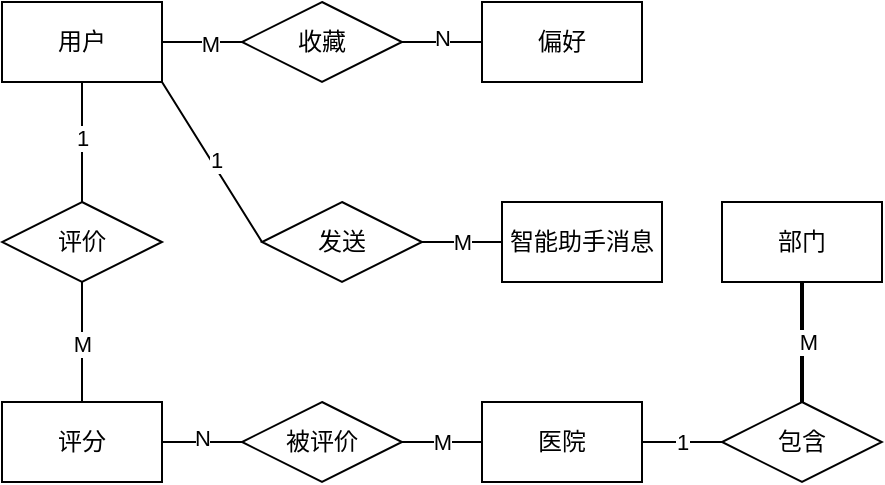 <mxfile version="26.2.8">
  <diagram name="Page-1" id="rUd7wC-9to7t8-ZexvKr">
    <mxGraphModel dx="1032" dy="502" grid="1" gridSize="10" guides="1" tooltips="1" connect="1" arrows="1" fold="1" page="1" pageScale="1" pageWidth="850" pageHeight="1100" math="0" shadow="0">
      <root>
        <mxCell id="0" />
        <mxCell id="1" parent="0" />
        <mxCell id="eim84Epl0ro-4GX3V2tv-52" style="edgeStyle=none;rounded=0;orthogonalLoop=1;jettySize=auto;html=1;exitX=1;exitY=1;exitDx=0;exitDy=0;entryX=0;entryY=0.5;entryDx=0;entryDy=0;shape=link;width=0;" edge="1" parent="1" source="eim84Epl0ro-4GX3V2tv-2" target="eim84Epl0ro-4GX3V2tv-51">
          <mxGeometry relative="1" as="geometry" />
        </mxCell>
        <mxCell id="eim84Epl0ro-4GX3V2tv-63" value="1" style="edgeLabel;html=1;align=center;verticalAlign=middle;resizable=0;points=[];" vertex="1" connectable="0" parent="eim84Epl0ro-4GX3V2tv-52">
          <mxGeometry x="-0.001" y="2" relative="1" as="geometry">
            <mxPoint as="offset" />
          </mxGeometry>
        </mxCell>
        <mxCell id="eim84Epl0ro-4GX3V2tv-2" value="用户" style="rounded=0;whiteSpace=wrap;html=1;" vertex="1" parent="1">
          <mxGeometry x="40" y="120" width="80" height="40" as="geometry" />
        </mxCell>
        <mxCell id="eim84Epl0ro-4GX3V2tv-4" value="智能助手消息" style="rounded=0;whiteSpace=wrap;html=1;" vertex="1" parent="1">
          <mxGeometry x="290" y="220" width="80" height="40" as="geometry" />
        </mxCell>
        <mxCell id="eim84Epl0ro-4GX3V2tv-5" value="偏好" style="rounded=0;whiteSpace=wrap;html=1;" vertex="1" parent="1">
          <mxGeometry x="280" y="120" width="80" height="40" as="geometry" />
        </mxCell>
        <mxCell id="eim84Epl0ro-4GX3V2tv-57" style="edgeStyle=none;rounded=0;orthogonalLoop=1;jettySize=auto;html=1;exitX=1;exitY=0.5;exitDx=0;exitDy=0;entryX=0;entryY=0.5;entryDx=0;entryDy=0;shape=link;width=0;" edge="1" parent="1" source="eim84Epl0ro-4GX3V2tv-6" target="eim84Epl0ro-4GX3V2tv-58">
          <mxGeometry relative="1" as="geometry">
            <mxPoint x="150" y="340" as="targetPoint" />
          </mxGeometry>
        </mxCell>
        <mxCell id="eim84Epl0ro-4GX3V2tv-64" value="N" style="edgeLabel;html=1;align=center;verticalAlign=middle;resizable=0;points=[];" vertex="1" connectable="0" parent="eim84Epl0ro-4GX3V2tv-57">
          <mxGeometry x="-0.025" y="2" relative="1" as="geometry">
            <mxPoint as="offset" />
          </mxGeometry>
        </mxCell>
        <mxCell id="eim84Epl0ro-4GX3V2tv-6" value="评分" style="rounded=0;whiteSpace=wrap;html=1;" vertex="1" parent="1">
          <mxGeometry x="40" y="320" width="80" height="40" as="geometry" />
        </mxCell>
        <mxCell id="eim84Epl0ro-4GX3V2tv-7" value="部门" style="rounded=0;whiteSpace=wrap;html=1;" vertex="1" parent="1">
          <mxGeometry x="400" y="220" width="80" height="40" as="geometry" />
        </mxCell>
        <mxCell id="eim84Epl0ro-4GX3V2tv-62" value="1" style="edgeStyle=none;rounded=0;orthogonalLoop=1;jettySize=auto;html=1;exitX=1;exitY=0.5;exitDx=0;exitDy=0;entryX=0;entryY=0.5;entryDx=0;entryDy=0;shape=link;width=0;" edge="1" parent="1" source="eim84Epl0ro-4GX3V2tv-8" target="eim84Epl0ro-4GX3V2tv-54">
          <mxGeometry relative="1" as="geometry" />
        </mxCell>
        <mxCell id="eim84Epl0ro-4GX3V2tv-71" value="M" style="edgeStyle=none;rounded=0;orthogonalLoop=1;jettySize=auto;html=1;exitX=0;exitY=0.5;exitDx=0;exitDy=0;entryX=1;entryY=0.5;entryDx=0;entryDy=0;shape=link;width=0;" edge="1" parent="1" source="eim84Epl0ro-4GX3V2tv-8" target="eim84Epl0ro-4GX3V2tv-58">
          <mxGeometry relative="1" as="geometry" />
        </mxCell>
        <mxCell id="eim84Epl0ro-4GX3V2tv-8" value="医院" style="rounded=0;whiteSpace=wrap;html=1;" vertex="1" parent="1">
          <mxGeometry x="280" y="320" width="80" height="40" as="geometry" />
        </mxCell>
        <mxCell id="eim84Epl0ro-4GX3V2tv-20" value="评价" style="rhombus;whiteSpace=wrap;html=1;" vertex="1" parent="1">
          <mxGeometry x="40" y="220" width="80" height="40" as="geometry" />
        </mxCell>
        <mxCell id="eim84Epl0ro-4GX3V2tv-40" value="" style="endArrow=none;html=1;rounded=0;exitX=0.5;exitY=0;exitDx=0;exitDy=0;entryX=0.5;entryY=1;entryDx=0;entryDy=0;" edge="1" parent="1" source="eim84Epl0ro-4GX3V2tv-6" target="eim84Epl0ro-4GX3V2tv-20">
          <mxGeometry width="50" height="50" relative="1" as="geometry">
            <mxPoint x="430" y="290" as="sourcePoint" />
            <mxPoint x="480" y="240" as="targetPoint" />
          </mxGeometry>
        </mxCell>
        <mxCell id="eim84Epl0ro-4GX3V2tv-44" value="M" style="edgeLabel;html=1;align=center;verticalAlign=middle;resizable=0;points=[];" vertex="1" connectable="0" parent="eim84Epl0ro-4GX3V2tv-40">
          <mxGeometry x="-0.033" y="-3" relative="1" as="geometry">
            <mxPoint x="-3" as="offset" />
          </mxGeometry>
        </mxCell>
        <mxCell id="eim84Epl0ro-4GX3V2tv-41" value="" style="endArrow=none;html=1;rounded=0;exitX=0.5;exitY=0;exitDx=0;exitDy=0;entryX=0.5;entryY=1;entryDx=0;entryDy=0;" edge="1" parent="1" source="eim84Epl0ro-4GX3V2tv-20" target="eim84Epl0ro-4GX3V2tv-2">
          <mxGeometry width="50" height="50" relative="1" as="geometry">
            <mxPoint x="430" y="290" as="sourcePoint" />
            <mxPoint x="480" y="240" as="targetPoint" />
          </mxGeometry>
        </mxCell>
        <mxCell id="eim84Epl0ro-4GX3V2tv-43" value="1" style="edgeLabel;html=1;align=center;verticalAlign=middle;resizable=0;points=[];" vertex="1" connectable="0" parent="eim84Epl0ro-4GX3V2tv-41">
          <mxGeometry x="0.08" y="-2" relative="1" as="geometry">
            <mxPoint x="-2" as="offset" />
          </mxGeometry>
        </mxCell>
        <mxCell id="eim84Epl0ro-4GX3V2tv-47" style="rounded=0;orthogonalLoop=1;jettySize=auto;html=1;exitX=0;exitY=0.5;exitDx=0;exitDy=0;entryX=1;entryY=0.5;entryDx=0;entryDy=0;elbow=vertical;shape=link;width=0;" edge="1" parent="1" source="eim84Epl0ro-4GX3V2tv-45" target="eim84Epl0ro-4GX3V2tv-2">
          <mxGeometry relative="1" as="geometry" />
        </mxCell>
        <mxCell id="eim84Epl0ro-4GX3V2tv-49" value="M" style="edgeLabel;html=1;align=center;verticalAlign=middle;resizable=0;points=[];" vertex="1" connectable="0" parent="eim84Epl0ro-4GX3V2tv-47">
          <mxGeometry x="-0.125" y="1" relative="1" as="geometry">
            <mxPoint x="1" as="offset" />
          </mxGeometry>
        </mxCell>
        <mxCell id="eim84Epl0ro-4GX3V2tv-48" style="edgeStyle=none;rounded=0;orthogonalLoop=1;jettySize=auto;html=1;exitX=1;exitY=0.5;exitDx=0;exitDy=0;entryX=0;entryY=0.5;entryDx=0;entryDy=0;shape=link;width=0;" edge="1" parent="1" source="eim84Epl0ro-4GX3V2tv-45" target="eim84Epl0ro-4GX3V2tv-5">
          <mxGeometry relative="1" as="geometry" />
        </mxCell>
        <mxCell id="eim84Epl0ro-4GX3V2tv-50" value="N" style="edgeLabel;html=1;align=center;verticalAlign=middle;resizable=0;points=[];" vertex="1" connectable="0" parent="eim84Epl0ro-4GX3V2tv-48">
          <mxGeometry x="-0.025" y="2" relative="1" as="geometry">
            <mxPoint as="offset" />
          </mxGeometry>
        </mxCell>
        <mxCell id="eim84Epl0ro-4GX3V2tv-45" value="收藏" style="rhombus;whiteSpace=wrap;html=1;" vertex="1" parent="1">
          <mxGeometry x="160" y="120" width="80" height="40" as="geometry" />
        </mxCell>
        <mxCell id="eim84Epl0ro-4GX3V2tv-53" value="M" style="edgeStyle=none;rounded=0;orthogonalLoop=1;jettySize=auto;html=1;exitX=1;exitY=0.5;exitDx=0;exitDy=0;entryX=0;entryY=0.5;entryDx=0;entryDy=0;shape=link;width=0;" edge="1" parent="1" source="eim84Epl0ro-4GX3V2tv-51" target="eim84Epl0ro-4GX3V2tv-4">
          <mxGeometry relative="1" as="geometry" />
        </mxCell>
        <mxCell id="eim84Epl0ro-4GX3V2tv-51" value="发送" style="rhombus;whiteSpace=wrap;html=1;" vertex="1" parent="1">
          <mxGeometry x="170" y="220" width="80" height="40" as="geometry" />
        </mxCell>
        <mxCell id="eim84Epl0ro-4GX3V2tv-60" style="edgeStyle=none;rounded=0;orthogonalLoop=1;jettySize=auto;html=1;exitX=0.5;exitY=0;exitDx=0;exitDy=0;entryX=0.5;entryY=1;entryDx=0;entryDy=0;shape=link;width=-1;" edge="1" parent="1" source="eim84Epl0ro-4GX3V2tv-54" target="eim84Epl0ro-4GX3V2tv-7">
          <mxGeometry relative="1" as="geometry" />
        </mxCell>
        <mxCell id="eim84Epl0ro-4GX3V2tv-66" value="M" style="edgeLabel;html=1;align=center;verticalAlign=middle;resizable=0;points=[];" vertex="1" connectable="0" parent="eim84Epl0ro-4GX3V2tv-60">
          <mxGeometry y="-2" relative="1" as="geometry">
            <mxPoint x="1" as="offset" />
          </mxGeometry>
        </mxCell>
        <mxCell id="eim84Epl0ro-4GX3V2tv-54" value="包含" style="rhombus;whiteSpace=wrap;html=1;" vertex="1" parent="1">
          <mxGeometry x="400" y="320" width="80" height="40" as="geometry" />
        </mxCell>
        <mxCell id="eim84Epl0ro-4GX3V2tv-58" value="被评价" style="rhombus;whiteSpace=wrap;html=1;" vertex="1" parent="1">
          <mxGeometry x="160" y="320" width="80" height="40" as="geometry" />
        </mxCell>
      </root>
    </mxGraphModel>
  </diagram>
</mxfile>
